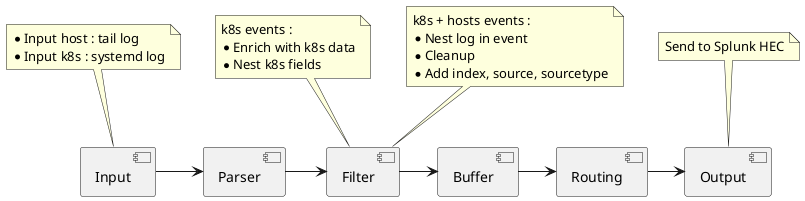 @startuml
skinparam componentStyle uml2

component Input
component Parser
component Filter
component Buffer
component Routing
component Output

Input -> Parser
Parser -> Filter
Filter -> Buffer
Buffer -> Routing
Routing -> Output

note top of Input
  * Input host : tail log
  * Input k8s : systemd log
end note

note top of Filter
  k8s events :
  * Enrich with k8s data
  * Nest k8s fields
end note

note top of Filter
  k8s + hosts events :
  * Nest log in event
  * Cleanup
  * Add index, source, sourcetype
end note

note top of Output
  Send to Splunk HEC
end note

@enduml
